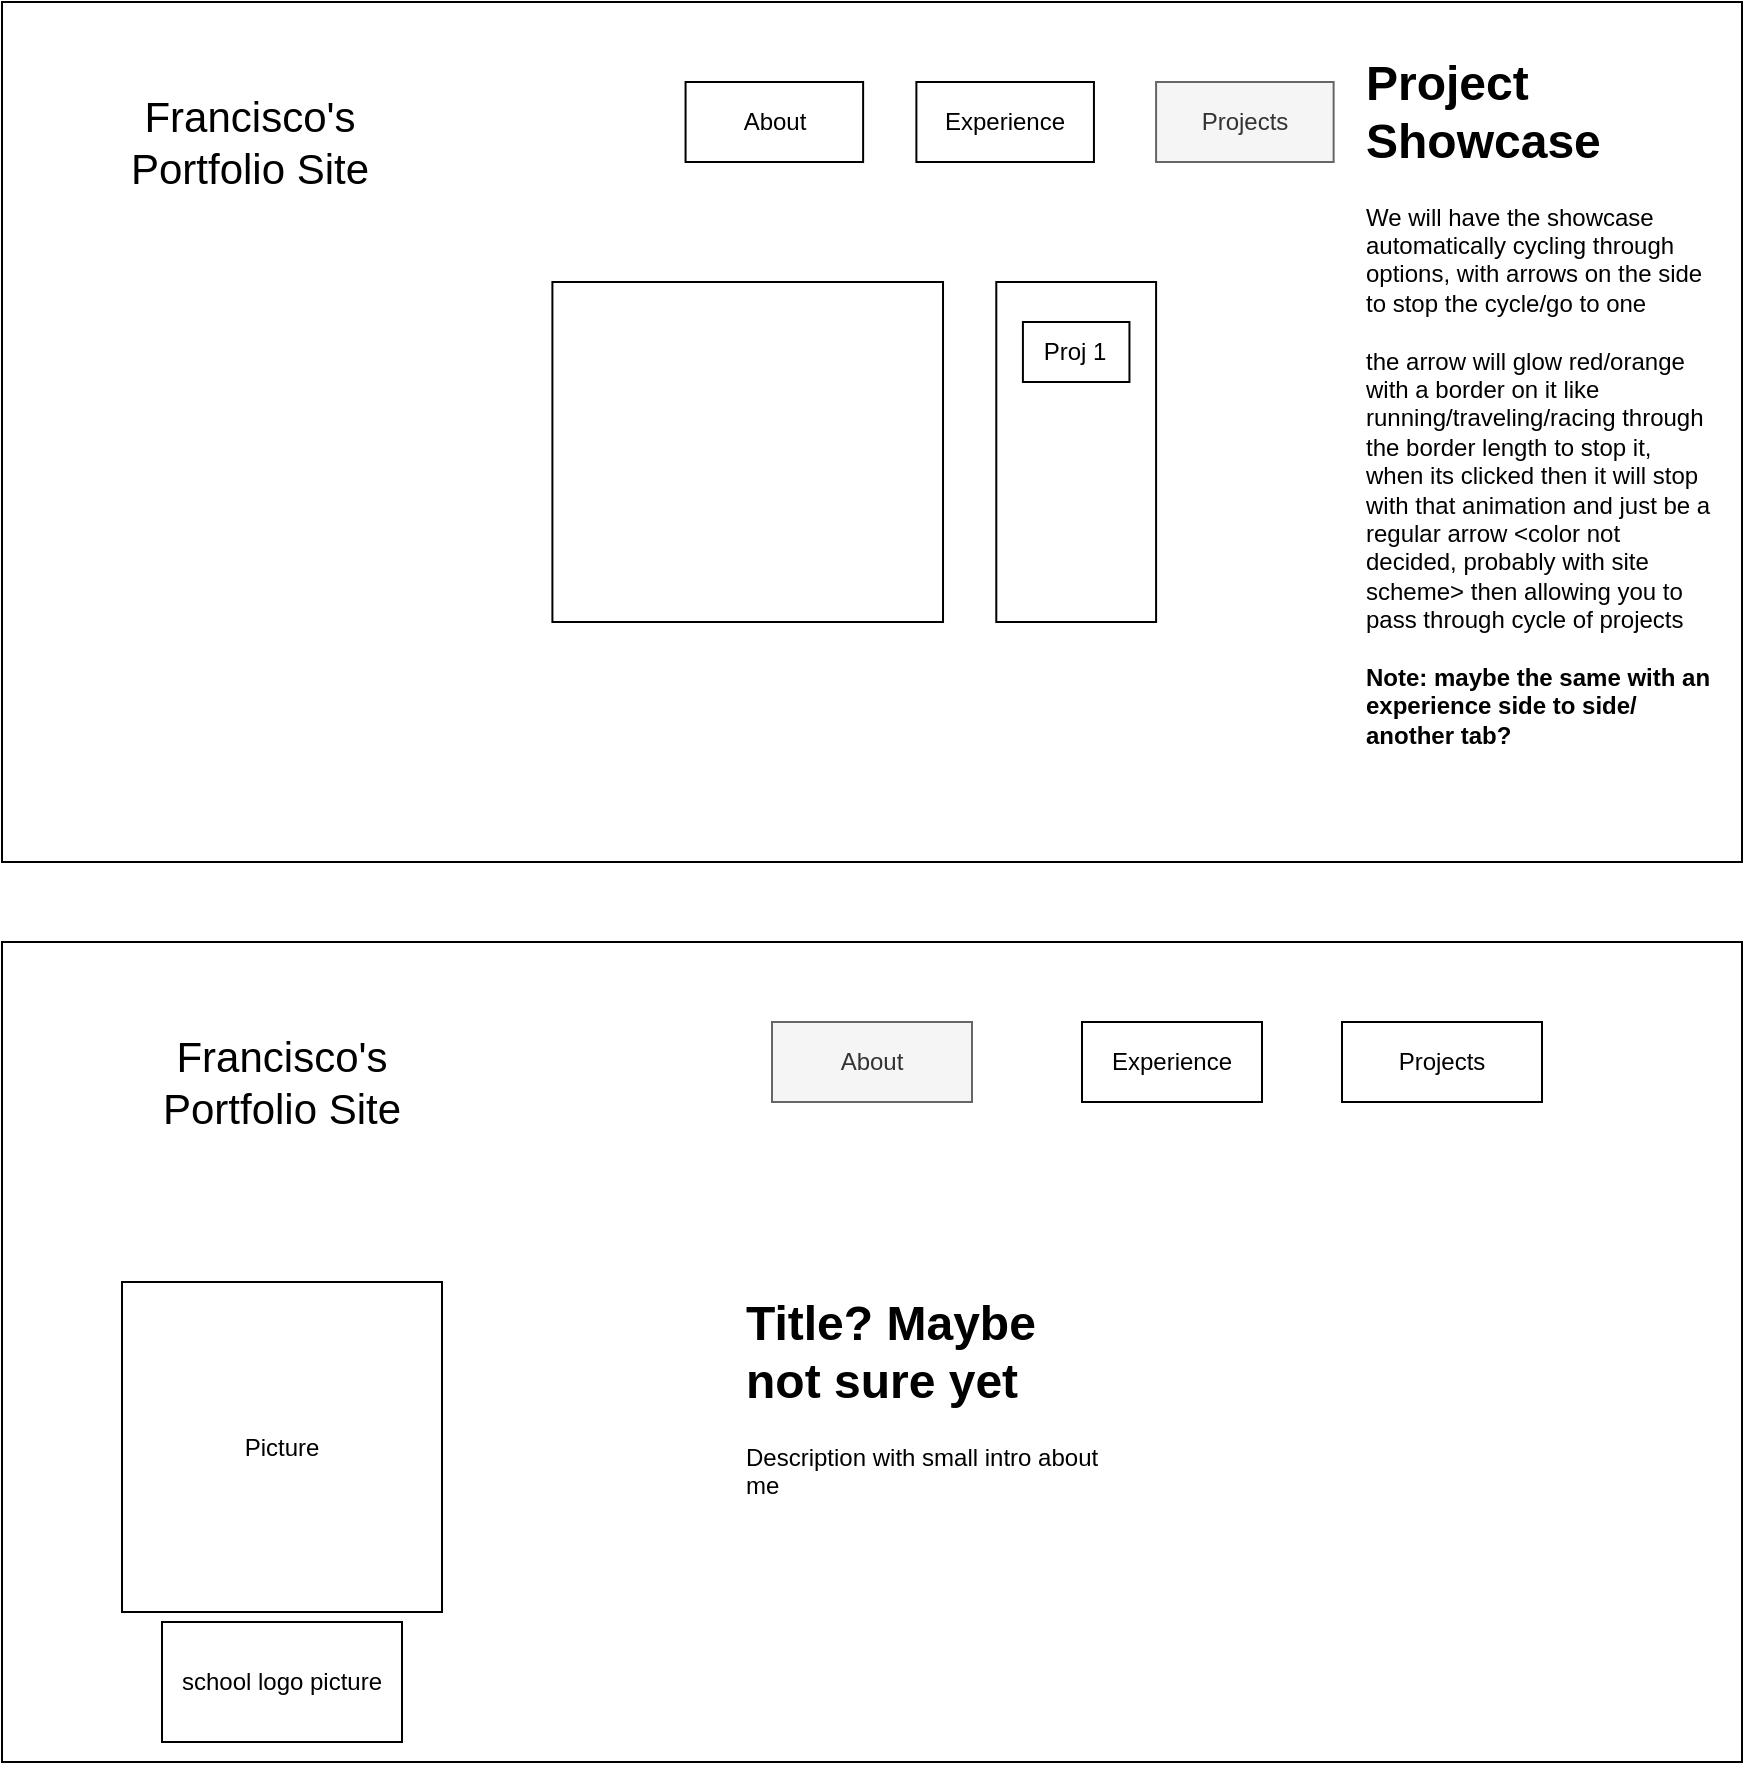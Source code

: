 <mxfile version="24.4.13" type="github">
  <diagram name="Page-1" id="g1WAVAjbO5atQVQJlWGi">
    <mxGraphModel dx="2120" dy="872" grid="1" gridSize="10" guides="1" tooltips="1" connect="1" arrows="1" fold="1" page="1" pageScale="1" pageWidth="850" pageHeight="1100" math="0" shadow="0">
      <root>
        <mxCell id="0" />
        <mxCell id="1" parent="0" />
        <mxCell id="PR-lpg25MrEcDCoxDuMA-18" value="" style="group;strokeColor=default;" vertex="1" connectable="0" parent="1">
          <mxGeometry x="-100" y="100" width="870" height="430" as="geometry" />
        </mxCell>
        <mxCell id="PR-lpg25MrEcDCoxDuMA-3" value="" style="rounded=0;whiteSpace=wrap;html=1;" vertex="1" parent="PR-lpg25MrEcDCoxDuMA-18">
          <mxGeometry width="870" height="430" as="geometry" />
        </mxCell>
        <mxCell id="PR-lpg25MrEcDCoxDuMA-4" value="About" style="rounded=0;whiteSpace=wrap;html=1;" vertex="1" parent="PR-lpg25MrEcDCoxDuMA-18">
          <mxGeometry x="341.786" y="40" width="88.776" height="40" as="geometry" />
        </mxCell>
        <mxCell id="PR-lpg25MrEcDCoxDuMA-8" value="Projects" style="rounded=0;whiteSpace=wrap;html=1;fillColor=#f5f5f5;fontColor=#333333;strokeColor=#666666;" vertex="1" parent="PR-lpg25MrEcDCoxDuMA-18">
          <mxGeometry x="577.041" y="40" width="88.776" height="40" as="geometry" />
        </mxCell>
        <mxCell id="PR-lpg25MrEcDCoxDuMA-9" value="Experience" style="rounded=0;whiteSpace=wrap;html=1;" vertex="1" parent="PR-lpg25MrEcDCoxDuMA-18">
          <mxGeometry x="457.194" y="40" width="88.776" height="40" as="geometry" />
        </mxCell>
        <mxCell id="PR-lpg25MrEcDCoxDuMA-12" value="&lt;font style=&quot;font-size: 21px;&quot;&gt;Francisco&#39;s Portfolio Site&lt;/font&gt;" style="text;html=1;align=center;verticalAlign=middle;whiteSpace=wrap;rounded=0;" vertex="1" parent="PR-lpg25MrEcDCoxDuMA-18">
          <mxGeometry x="44.388" y="40" width="159.796" height="60" as="geometry" />
        </mxCell>
        <mxCell id="PR-lpg25MrEcDCoxDuMA-25" value="" style="rounded=0;whiteSpace=wrap;html=1;" vertex="1" parent="PR-lpg25MrEcDCoxDuMA-18">
          <mxGeometry x="275.204" y="140" width="195.306" height="170" as="geometry" />
        </mxCell>
        <mxCell id="PR-lpg25MrEcDCoxDuMA-27" value="" style="rounded=0;whiteSpace=wrap;html=1;" vertex="1" parent="PR-lpg25MrEcDCoxDuMA-18">
          <mxGeometry x="497.143" y="140" width="79.898" height="170" as="geometry" />
        </mxCell>
        <mxCell id="PR-lpg25MrEcDCoxDuMA-28" value="Proj 1" style="text;html=1;align=center;verticalAlign=middle;whiteSpace=wrap;rounded=0;strokeColor=default;" vertex="1" parent="PR-lpg25MrEcDCoxDuMA-18">
          <mxGeometry x="510.459" y="160" width="53.265" height="30" as="geometry" />
        </mxCell>
        <mxCell id="PR-lpg25MrEcDCoxDuMA-30" value="&lt;h1 style=&quot;margin-top: 0px;&quot;&gt;Project Showcase&lt;/h1&gt;&lt;div&gt;We will have the showcase automatically cycling through options, with arrows on the side to stop the cycle/go to one&lt;/div&gt;&lt;div&gt;&lt;br&gt;&lt;/div&gt;&lt;div&gt;the arrow will glow red/orange with a border on it like running/traveling/racing through the border length to stop it, when its clicked then it will stop with that animation and just be a regular arrow &amp;lt;color not decided, probably with site scheme&amp;gt; then allowing you to pass through cycle of projects&lt;/div&gt;&lt;div&gt;&lt;br&gt;&lt;/div&gt;&lt;div&gt;&lt;b&gt;Note: maybe the same with an experience side to side/ another tab?&lt;/b&gt;&lt;/div&gt;" style="text;html=1;whiteSpace=wrap;overflow=hidden;rounded=0;" vertex="1" parent="PR-lpg25MrEcDCoxDuMA-18">
          <mxGeometry x="680" y="20" width="175.2" height="360" as="geometry" />
        </mxCell>
        <mxCell id="PR-lpg25MrEcDCoxDuMA-19" value="" style="group;" vertex="1" connectable="0" parent="1">
          <mxGeometry x="-100" y="570" width="870" height="410" as="geometry" />
        </mxCell>
        <mxCell id="PR-lpg25MrEcDCoxDuMA-20" value="" style="rounded=0;whiteSpace=wrap;html=1;" vertex="1" parent="PR-lpg25MrEcDCoxDuMA-19">
          <mxGeometry width="870" height="410" as="geometry" />
        </mxCell>
        <mxCell id="PR-lpg25MrEcDCoxDuMA-21" value="About" style="rounded=0;whiteSpace=wrap;html=1;fillColor=#f5f5f5;fontColor=#333333;strokeColor=#666666;" vertex="1" parent="PR-lpg25MrEcDCoxDuMA-19">
          <mxGeometry x="385" y="40" width="100" height="40" as="geometry" />
        </mxCell>
        <mxCell id="PR-lpg25MrEcDCoxDuMA-22" value="Projects" style="rounded=0;whiteSpace=wrap;html=1;" vertex="1" parent="PR-lpg25MrEcDCoxDuMA-19">
          <mxGeometry x="670" y="40" width="100" height="40" as="geometry" />
        </mxCell>
        <mxCell id="PR-lpg25MrEcDCoxDuMA-23" value="Experience" style="rounded=0;whiteSpace=wrap;html=1;" vertex="1" parent="PR-lpg25MrEcDCoxDuMA-19">
          <mxGeometry x="540" y="40" width="90" height="40" as="geometry" />
        </mxCell>
        <mxCell id="PR-lpg25MrEcDCoxDuMA-24" value="&lt;font style=&quot;font-size: 21px;&quot;&gt;Francisco&#39;s Portfolio Site&lt;/font&gt;" style="text;html=1;align=center;verticalAlign=middle;whiteSpace=wrap;rounded=0;" vertex="1" parent="PR-lpg25MrEcDCoxDuMA-19">
          <mxGeometry x="50" y="40" width="180" height="60" as="geometry" />
        </mxCell>
        <mxCell id="PR-lpg25MrEcDCoxDuMA-31" value="Picture" style="rounded=0;whiteSpace=wrap;html=1;" vertex="1" parent="PR-lpg25MrEcDCoxDuMA-19">
          <mxGeometry x="60" y="170" width="160" height="165" as="geometry" />
        </mxCell>
        <mxCell id="PR-lpg25MrEcDCoxDuMA-32" value="school logo picture" style="rounded=0;whiteSpace=wrap;html=1;" vertex="1" parent="PR-lpg25MrEcDCoxDuMA-19">
          <mxGeometry x="80" y="340" width="120" height="60" as="geometry" />
        </mxCell>
        <mxCell id="PR-lpg25MrEcDCoxDuMA-33" value="&lt;h1 style=&quot;margin-top: 0px;&quot;&gt;Title? Maybe not sure yet&lt;/h1&gt;&lt;p&gt;Description with small intro about me&lt;/p&gt;" style="text;html=1;whiteSpace=wrap;overflow=hidden;rounded=0;" vertex="1" parent="PR-lpg25MrEcDCoxDuMA-19">
          <mxGeometry x="370" y="170" width="180" height="120" as="geometry" />
        </mxCell>
      </root>
    </mxGraphModel>
  </diagram>
</mxfile>
